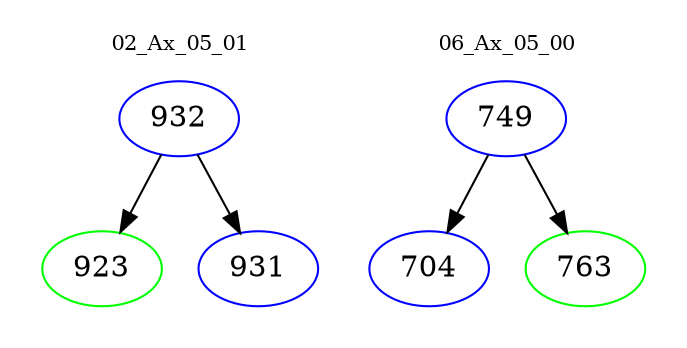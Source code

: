 digraph{
subgraph cluster_0 {
color = white
label = "02_Ax_05_01";
fontsize=10;
T0_932 [label="932", color="blue"]
T0_932 -> T0_923 [color="black"]
T0_923 [label="923", color="green"]
T0_932 -> T0_931 [color="black"]
T0_931 [label="931", color="blue"]
}
subgraph cluster_1 {
color = white
label = "06_Ax_05_00";
fontsize=10;
T1_749 [label="749", color="blue"]
T1_749 -> T1_704 [color="black"]
T1_704 [label="704", color="blue"]
T1_749 -> T1_763 [color="black"]
T1_763 [label="763", color="green"]
}
}
